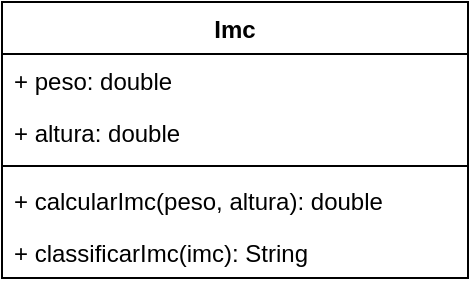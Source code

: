 <mxfile version="25.0.3">
  <diagram name="Página-1" id="MFUyY-dNf2EAVx1G8M_x">
    <mxGraphModel dx="619" dy="333" grid="0" gridSize="10" guides="1" tooltips="1" connect="1" arrows="1" fold="1" page="1" pageScale="1" pageWidth="827" pageHeight="1169" math="0" shadow="0">
      <root>
        <mxCell id="0" />
        <mxCell id="1" parent="0" />
        <mxCell id="10MrkOL92VNA8IycFco6-1" value="Imc" style="swimlane;fontStyle=1;align=center;verticalAlign=top;childLayout=stackLayout;horizontal=1;startSize=26;horizontalStack=0;resizeParent=1;resizeParentMax=0;resizeLast=0;collapsible=1;marginBottom=0;whiteSpace=wrap;html=1;" vertex="1" parent="1">
          <mxGeometry x="190" y="140" width="233" height="138" as="geometry">
            <mxRectangle x="190" y="140" width="100" height="30" as="alternateBounds" />
          </mxGeometry>
        </mxCell>
        <mxCell id="10MrkOL92VNA8IycFco6-2" value="+ peso: double" style="text;strokeColor=none;fillColor=none;align=left;verticalAlign=top;spacingLeft=4;spacingRight=4;overflow=hidden;rotatable=0;points=[[0,0.5],[1,0.5]];portConstraint=eastwest;whiteSpace=wrap;html=1;" vertex="1" parent="10MrkOL92VNA8IycFco6-1">
          <mxGeometry y="26" width="233" height="26" as="geometry" />
        </mxCell>
        <mxCell id="10MrkOL92VNA8IycFco6-16" value="+ altura: double" style="text;strokeColor=none;fillColor=none;align=left;verticalAlign=top;spacingLeft=4;spacingRight=4;overflow=hidden;rotatable=0;points=[[0,0.5],[1,0.5]];portConstraint=eastwest;whiteSpace=wrap;html=1;" vertex="1" parent="10MrkOL92VNA8IycFco6-1">
          <mxGeometry y="52" width="233" height="26" as="geometry" />
        </mxCell>
        <mxCell id="10MrkOL92VNA8IycFco6-3" value="" style="line;strokeWidth=1;fillColor=none;align=left;verticalAlign=middle;spacingTop=-1;spacingLeft=3;spacingRight=3;rotatable=0;labelPosition=right;points=[];portConstraint=eastwest;strokeColor=inherit;" vertex="1" parent="10MrkOL92VNA8IycFco6-1">
          <mxGeometry y="78" width="233" height="8" as="geometry" />
        </mxCell>
        <mxCell id="10MrkOL92VNA8IycFco6-4" value="+ calcularImc(peso, altura): double" style="text;strokeColor=none;fillColor=none;align=left;verticalAlign=top;spacingLeft=4;spacingRight=4;overflow=hidden;rotatable=0;points=[[0,0.5],[1,0.5]];portConstraint=eastwest;whiteSpace=wrap;html=1;" vertex="1" parent="10MrkOL92VNA8IycFco6-1">
          <mxGeometry y="86" width="233" height="26" as="geometry" />
        </mxCell>
        <mxCell id="10MrkOL92VNA8IycFco6-18" value="+ classificarImc(imc): String" style="text;strokeColor=none;fillColor=none;align=left;verticalAlign=top;spacingLeft=4;spacingRight=4;overflow=hidden;rotatable=0;points=[[0,0.5],[1,0.5]];portConstraint=eastwest;whiteSpace=wrap;html=1;" vertex="1" parent="10MrkOL92VNA8IycFco6-1">
          <mxGeometry y="112" width="233" height="26" as="geometry" />
        </mxCell>
      </root>
    </mxGraphModel>
  </diagram>
</mxfile>
